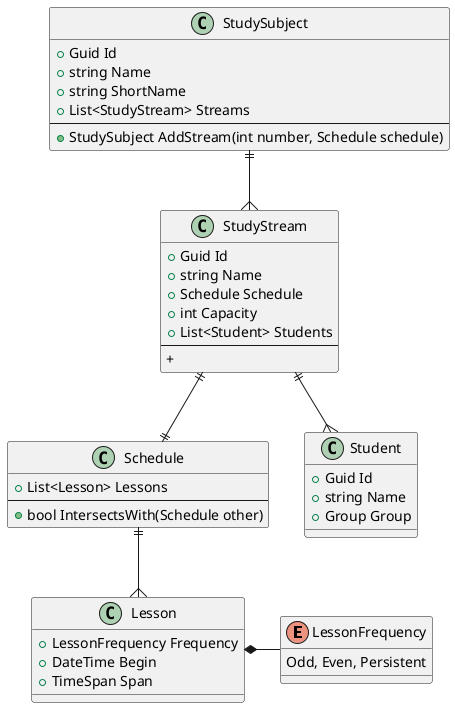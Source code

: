 @startuml
'https://plantuml.com/class-diagram

enum LessonFrequency
{
    Odd, Even, Persistent
}

class Lesson 
{
    + LessonFrequency Frequency
    + DateTime Begin
    + TimeSpan Span
}

class Schedule
{
    + List<Lesson> Lessons
    --
    + bool IntersectsWith(Schedule other)
}

class Student
{
    + Guid Id
    + string Name
    + Group Group
}

class StudyStream 
{
    + Guid Id
    + string Name
    + Schedule Schedule
    + int Capacity
    + List<Student> Students
    --
    + 
}

class StudySubject 
{
    + Guid Id
    + string Name
    + string ShortName
    + List<StudyStream> Streams
    --
    + StudySubject AddStream(int number, Schedule schedule)
}

'
'
'

Lesson *- LessonFrequency

Schedule ||--{ Lesson

StudyStream ||--{ Student
StudyStream ||--|| Schedule

StudySubject ||--{ StudyStream

@enduml
